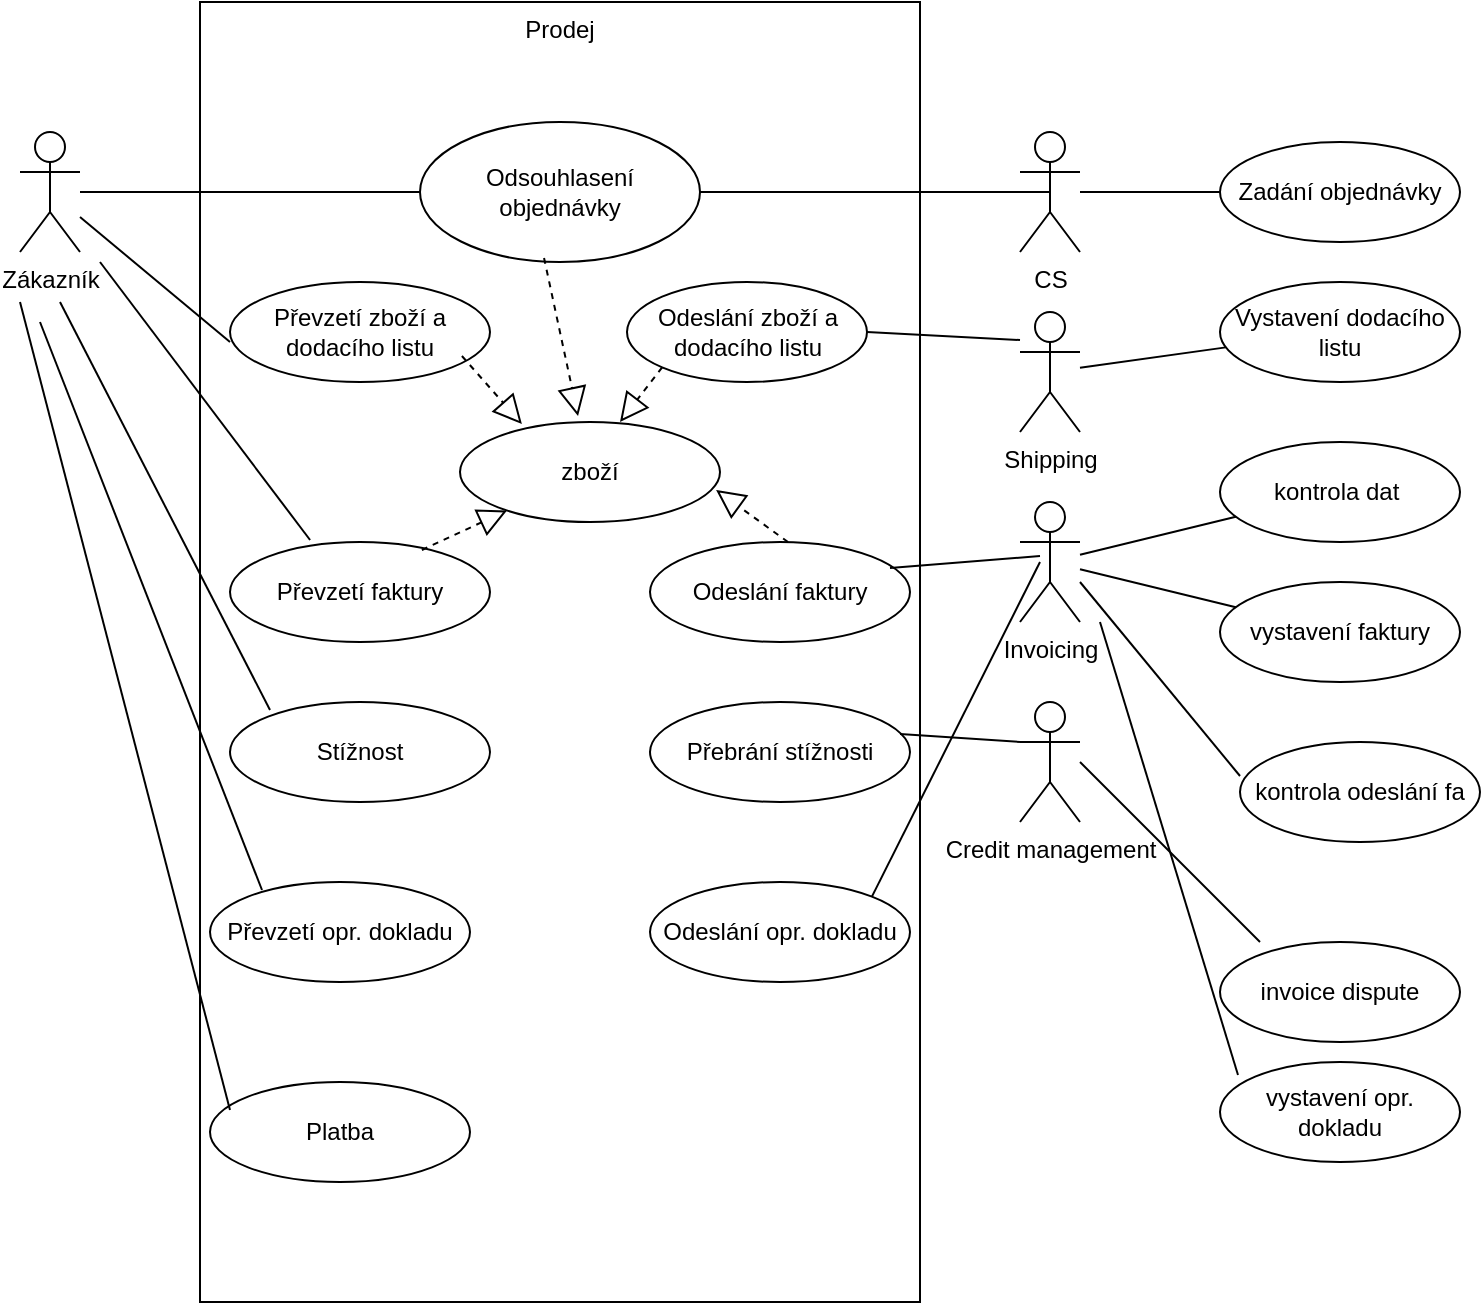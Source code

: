 <mxfile version="25.0.3">
  <diagram name="Stránka-1" id="jqo67n_8dntIajlroJTV">
    <mxGraphModel dx="1434" dy="900" grid="1" gridSize="10" guides="1" tooltips="1" connect="1" arrows="1" fold="1" page="1" pageScale="1" pageWidth="827" pageHeight="1169" background="#FFFFFF" math="0" shadow="0">
      <root>
        <mxCell id="0" />
        <mxCell id="1" parent="0" />
        <mxCell id="RUk4_OGxLVx2qCb488xx-5" value="Prodej" style="html=1;whiteSpace=wrap;horizontal=1;verticalAlign=top;" vertex="1" parent="1">
          <mxGeometry x="140" y="20" width="360" height="650" as="geometry" />
        </mxCell>
        <mxCell id="_SmTZkAmCU5QlVaPjLsI-5" value="" style="edgeStyle=orthogonalEdgeStyle;rounded=0;orthogonalLoop=1;jettySize=auto;html=1;endArrow=none;endFill=0;" parent="1" source="_SmTZkAmCU5QlVaPjLsI-1" target="_SmTZkAmCU5QlVaPjLsI-3" edge="1">
          <mxGeometry relative="1" as="geometry" />
        </mxCell>
        <object label="Zákazník" Zákazník="" id="_SmTZkAmCU5QlVaPjLsI-1">
          <mxCell style="shape=umlActor;verticalLabelPosition=bottom;verticalAlign=top;html=1;" parent="1" vertex="1">
            <mxGeometry x="50" y="85" width="30" height="60" as="geometry" />
          </mxCell>
        </object>
        <mxCell id="_SmTZkAmCU5QlVaPjLsI-3" value="Odsouhlasení objednávky" style="ellipse;whiteSpace=wrap;html=1;" parent="1" vertex="1">
          <mxGeometry x="250" y="80" width="140" height="70" as="geometry" />
        </mxCell>
        <mxCell id="_SmTZkAmCU5QlVaPjLsI-6" style="edgeStyle=orthogonalEdgeStyle;rounded=0;orthogonalLoop=1;jettySize=auto;html=1;exitX=0.5;exitY=0.5;exitDx=0;exitDy=0;exitPerimeter=0;entryX=1;entryY=0.5;entryDx=0;entryDy=0;endArrow=none;endFill=0;" parent="1" source="_SmTZkAmCU5QlVaPjLsI-4" target="_SmTZkAmCU5QlVaPjLsI-3" edge="1">
          <mxGeometry relative="1" as="geometry" />
        </mxCell>
        <mxCell id="_SmTZkAmCU5QlVaPjLsI-4" value="CS" style="shape=umlActor;verticalLabelPosition=bottom;verticalAlign=top;html=1;" parent="1" vertex="1">
          <mxGeometry x="550" y="85" width="30" height="60" as="geometry" />
        </mxCell>
        <mxCell id="_SmTZkAmCU5QlVaPjLsI-7" value="Převzetí zboží a dodacího listu" style="ellipse;whiteSpace=wrap;html=1;" parent="1" vertex="1">
          <mxGeometry x="155" y="160" width="130" height="50" as="geometry" />
        </mxCell>
        <mxCell id="_SmTZkAmCU5QlVaPjLsI-8" value="Odeslání zboží a dodacího listu" style="ellipse;whiteSpace=wrap;html=1;" parent="1" vertex="1">
          <mxGeometry x="353.5" y="160" width="120" height="50" as="geometry" />
        </mxCell>
        <mxCell id="_SmTZkAmCU5QlVaPjLsI-9" value="zboží" style="ellipse;whiteSpace=wrap;html=1;" parent="1" vertex="1">
          <mxGeometry x="270" y="230" width="130" height="50" as="geometry" />
        </mxCell>
        <mxCell id="_SmTZkAmCU5QlVaPjLsI-10" value="Převzetí faktury" style="ellipse;whiteSpace=wrap;html=1;" parent="1" vertex="1">
          <mxGeometry x="155" y="290" width="130" height="50" as="geometry" />
        </mxCell>
        <mxCell id="_SmTZkAmCU5QlVaPjLsI-11" value="Odeslání faktury" style="ellipse;whiteSpace=wrap;html=1;" parent="1" vertex="1">
          <mxGeometry x="365" y="290" width="130" height="50" as="geometry" />
        </mxCell>
        <mxCell id="_SmTZkAmCU5QlVaPjLsI-12" value="Platba" style="ellipse;whiteSpace=wrap;html=1;" parent="1" vertex="1">
          <mxGeometry x="145" y="560" width="130" height="50" as="geometry" />
        </mxCell>
        <mxCell id="_SmTZkAmCU5QlVaPjLsI-13" value="Stížnost&lt;span style=&quot;color: rgba(0, 0, 0, 0); font-family: monospace; font-size: 0px; text-align: start; text-wrap-mode: nowrap;&quot;&gt;%3CmxGraphModel%3E%3Croot%3E%3CmxCell%20id%3D%220%22%2F%3E%3CmxCell%20id%3D%221%22%20parent%3D%220%22%2F%3E%3CmxCell%20id%3D%222%22%20value%3D%22P%C5%99evzet%C3%AD%20faktury%22%20style%3D%22ellipse%3BwhiteSpace%3Dwrap%3Bhtml%3D1%3B%22%20vertex%3D%221%22%20parent%3D%221%22%3E%3CmxGeometry%20x%3D%22100%22%20y%3D%22290%22%20width%3D%22130%22%20height%3D%2250%22%20as%3D%22geometry%22%2F%3E%3C%2FmxCell%3E%3C%2Froot%3E%3C%2FmxGraphModel%3E&lt;/span&gt;" style="ellipse;whiteSpace=wrap;html=1;" parent="1" vertex="1">
          <mxGeometry x="155" y="370" width="130" height="50" as="geometry" />
        </mxCell>
        <mxCell id="_SmTZkAmCU5QlVaPjLsI-14" value="Přebrání stížnosti" style="ellipse;whiteSpace=wrap;html=1;" parent="1" vertex="1">
          <mxGeometry x="365" y="370" width="130" height="50" as="geometry" />
        </mxCell>
        <mxCell id="_SmTZkAmCU5QlVaPjLsI-15" value="Odeslání opr. dokladu" style="ellipse;whiteSpace=wrap;html=1;" parent="1" vertex="1">
          <mxGeometry x="365" y="460" width="130" height="50" as="geometry" />
        </mxCell>
        <mxCell id="_SmTZkAmCU5QlVaPjLsI-16" value="Převzetí opr. dokladu" style="ellipse;whiteSpace=wrap;html=1;" parent="1" vertex="1">
          <mxGeometry x="145" y="460" width="130" height="50" as="geometry" />
        </mxCell>
        <mxCell id="_SmTZkAmCU5QlVaPjLsI-17" value="Shipping" style="shape=umlActor;verticalLabelPosition=bottom;verticalAlign=top;html=1;" parent="1" vertex="1">
          <mxGeometry x="550" y="175" width="30" height="60" as="geometry" />
        </mxCell>
        <mxCell id="_SmTZkAmCU5QlVaPjLsI-24" value="Invoicing" style="shape=umlActor;verticalLabelPosition=bottom;verticalAlign=top;html=1;" parent="1" vertex="1">
          <mxGeometry x="550" y="270" width="30" height="60" as="geometry" />
        </mxCell>
        <mxCell id="_SmTZkAmCU5QlVaPjLsI-26" value="Credit management" style="shape=umlActor;verticalLabelPosition=bottom;verticalAlign=top;html=1;" parent="1" vertex="1">
          <mxGeometry x="550" y="370" width="30" height="60" as="geometry" />
        </mxCell>
        <mxCell id="_SmTZkAmCU5QlVaPjLsI-30" value="" style="rounded=0;orthogonalLoop=1;jettySize=auto;html=1;endArrow=none;endFill=0;" parent="1" source="_SmTZkAmCU5QlVaPjLsI-1" edge="1">
          <mxGeometry relative="1" as="geometry">
            <mxPoint x="100" y="140" as="sourcePoint" />
            <mxPoint x="155" y="190" as="targetPoint" />
          </mxGeometry>
        </mxCell>
        <mxCell id="_SmTZkAmCU5QlVaPjLsI-31" value="" style="rounded=0;orthogonalLoop=1;jettySize=auto;html=1;endArrow=none;endFill=0;entryX=0.308;entryY=-0.02;entryDx=0;entryDy=0;entryPerimeter=0;" parent="1" target="_SmTZkAmCU5QlVaPjLsI-10" edge="1">
          <mxGeometry relative="1" as="geometry">
            <mxPoint x="90" y="150" as="sourcePoint" />
            <mxPoint x="145" y="230" as="targetPoint" />
          </mxGeometry>
        </mxCell>
        <mxCell id="_SmTZkAmCU5QlVaPjLsI-32" value="" style="rounded=0;orthogonalLoop=1;jettySize=auto;html=1;endArrow=none;endFill=0;entryX=0.308;entryY=-0.02;entryDx=0;entryDy=0;entryPerimeter=0;" parent="1" edge="1">
          <mxGeometry relative="1" as="geometry">
            <mxPoint x="70" y="170" as="sourcePoint" />
            <mxPoint x="175" y="374" as="targetPoint" />
          </mxGeometry>
        </mxCell>
        <mxCell id="_SmTZkAmCU5QlVaPjLsI-33" value="" style="rounded=0;orthogonalLoop=1;jettySize=auto;html=1;endArrow=none;endFill=0;entryX=0.2;entryY=0.08;entryDx=0;entryDy=0;entryPerimeter=0;" parent="1" target="_SmTZkAmCU5QlVaPjLsI-16" edge="1">
          <mxGeometry relative="1" as="geometry">
            <mxPoint x="60" y="180" as="sourcePoint" />
            <mxPoint x="165" y="460" as="targetPoint" />
          </mxGeometry>
        </mxCell>
        <mxCell id="_SmTZkAmCU5QlVaPjLsI-34" value="" style="rounded=0;orthogonalLoop=1;jettySize=auto;html=1;endArrow=none;endFill=0;entryX=0.2;entryY=0.08;entryDx=0;entryDy=0;entryPerimeter=0;" parent="1" edge="1">
          <mxGeometry relative="1" as="geometry">
            <mxPoint x="50" y="170" as="sourcePoint" />
            <mxPoint x="155" y="574" as="targetPoint" />
          </mxGeometry>
        </mxCell>
        <mxCell id="_SmTZkAmCU5QlVaPjLsI-35" value="" style="rounded=0;orthogonalLoop=1;jettySize=auto;html=1;endArrow=none;endFill=0;exitX=0.067;exitY=0.867;exitDx=0;exitDy=0;exitPerimeter=0;entryX=1;entryY=0.5;entryDx=0;entryDy=0;" parent="1" target="_SmTZkAmCU5QlVaPjLsI-8" edge="1">
          <mxGeometry relative="1" as="geometry">
            <mxPoint x="550" y="189.02" as="sourcePoint" />
            <mxPoint x="466.03" y="230" as="targetPoint" />
          </mxGeometry>
        </mxCell>
        <mxCell id="_SmTZkAmCU5QlVaPjLsI-36" value="" style="rounded=0;orthogonalLoop=1;jettySize=auto;html=1;endArrow=none;endFill=0;exitX=0.067;exitY=0.867;exitDx=0;exitDy=0;exitPerimeter=0;entryX=1;entryY=0.5;entryDx=0;entryDy=0;" parent="1" edge="1">
          <mxGeometry relative="1" as="geometry">
            <mxPoint x="560" y="297.01" as="sourcePoint" />
            <mxPoint x="485" y="302.99" as="targetPoint" />
          </mxGeometry>
        </mxCell>
        <mxCell id="_SmTZkAmCU5QlVaPjLsI-37" value="" style="rounded=0;orthogonalLoop=1;jettySize=auto;html=1;endArrow=none;endFill=0;entryX=1;entryY=0.5;entryDx=0;entryDy=0;exitX=0;exitY=0.333;exitDx=0;exitDy=0;exitPerimeter=0;" parent="1" source="_SmTZkAmCU5QlVaPjLsI-26" edge="1">
          <mxGeometry relative="1" as="geometry">
            <mxPoint x="540" y="380" as="sourcePoint" />
            <mxPoint x="490" y="385.98" as="targetPoint" />
          </mxGeometry>
        </mxCell>
        <mxCell id="_SmTZkAmCU5QlVaPjLsI-38" value="" style="rounded=0;orthogonalLoop=1;jettySize=auto;html=1;endArrow=none;endFill=0;entryX=1;entryY=0;entryDx=0;entryDy=0;" parent="1" target="_SmTZkAmCU5QlVaPjLsI-15" edge="1">
          <mxGeometry relative="1" as="geometry">
            <mxPoint x="560" y="300" as="sourcePoint" />
            <mxPoint x="485" y="317.99" as="targetPoint" />
          </mxGeometry>
        </mxCell>
        <mxCell id="_SmTZkAmCU5QlVaPjLsI-40" value="" style="endArrow=block;dashed=1;endFill=0;endSize=12;html=1;rounded=0;entryX=0.985;entryY=0.68;entryDx=0;entryDy=0;entryPerimeter=0;" parent="1" target="_SmTZkAmCU5QlVaPjLsI-9" edge="1">
          <mxGeometry width="160" relative="1" as="geometry">
            <mxPoint x="434" y="290" as="sourcePoint" />
            <mxPoint x="414" y="250" as="targetPoint" />
          </mxGeometry>
        </mxCell>
        <mxCell id="_SmTZkAmCU5QlVaPjLsI-41" value="" style="endArrow=block;dashed=1;endFill=0;endSize=12;html=1;rounded=0;exitX=0.738;exitY=0.08;exitDx=0;exitDy=0;exitPerimeter=0;" parent="1" source="_SmTZkAmCU5QlVaPjLsI-10" target="_SmTZkAmCU5QlVaPjLsI-9" edge="1">
          <mxGeometry width="160" relative="1" as="geometry">
            <mxPoint x="455.5" y="256" as="sourcePoint" />
            <mxPoint x="404.5" y="230" as="targetPoint" />
          </mxGeometry>
        </mxCell>
        <mxCell id="_SmTZkAmCU5QlVaPjLsI-43" value="" style="endArrow=block;dashed=1;endFill=0;endSize=12;html=1;rounded=0;exitX=0.892;exitY=0.74;exitDx=0;exitDy=0;exitPerimeter=0;entryX=0.238;entryY=0.02;entryDx=0;entryDy=0;entryPerimeter=0;" parent="1" source="_SmTZkAmCU5QlVaPjLsI-7" target="_SmTZkAmCU5QlVaPjLsI-9" edge="1">
          <mxGeometry width="160" relative="1" as="geometry">
            <mxPoint x="285" y="190" as="sourcePoint" />
            <mxPoint x="328" y="170" as="targetPoint" />
          </mxGeometry>
        </mxCell>
        <mxCell id="_SmTZkAmCU5QlVaPjLsI-44" value="" style="endArrow=block;dashed=1;endFill=0;endSize=12;html=1;rounded=0;exitX=0;exitY=1;exitDx=0;exitDy=0;" parent="1" source="_SmTZkAmCU5QlVaPjLsI-8" edge="1">
          <mxGeometry width="160" relative="1" as="geometry">
            <mxPoint x="295" y="200" as="sourcePoint" />
            <mxPoint x="350" y="230" as="targetPoint" />
          </mxGeometry>
        </mxCell>
        <mxCell id="_SmTZkAmCU5QlVaPjLsI-47" value="" style="endArrow=block;dashed=1;endFill=0;endSize=12;html=1;rounded=0;entryX=0.454;entryY=-0.06;entryDx=0;entryDy=0;entryPerimeter=0;exitX=0.443;exitY=0.971;exitDx=0;exitDy=0;exitPerimeter=0;" parent="1" source="_SmTZkAmCU5QlVaPjLsI-3" target="_SmTZkAmCU5QlVaPjLsI-9" edge="1">
          <mxGeometry width="160" relative="1" as="geometry">
            <mxPoint x="311" y="160" as="sourcePoint" />
            <mxPoint x="311" y="241" as="targetPoint" />
          </mxGeometry>
        </mxCell>
        <mxCell id="_SmTZkAmCU5QlVaPjLsI-56" value="" style="edgeStyle=orthogonalEdgeStyle;rounded=0;orthogonalLoop=1;jettySize=auto;html=1;endArrow=none;endFill=0;" parent="1" source="_SmTZkAmCU5QlVaPjLsI-48" target="_SmTZkAmCU5QlVaPjLsI-4" edge="1">
          <mxGeometry relative="1" as="geometry" />
        </mxCell>
        <mxCell id="_SmTZkAmCU5QlVaPjLsI-48" value="Zadání objednávky" style="ellipse;whiteSpace=wrap;html=1;" parent="1" vertex="1">
          <mxGeometry x="650" y="90" width="120" height="50" as="geometry" />
        </mxCell>
        <mxCell id="_SmTZkAmCU5QlVaPjLsI-57" value="" style="rounded=0;orthogonalLoop=1;jettySize=auto;html=1;endArrow=none;endFill=0;" parent="1" source="_SmTZkAmCU5QlVaPjLsI-49" target="_SmTZkAmCU5QlVaPjLsI-17" edge="1">
          <mxGeometry relative="1" as="geometry" />
        </mxCell>
        <mxCell id="_SmTZkAmCU5QlVaPjLsI-49" value="Vystavení dodacího listu" style="ellipse;whiteSpace=wrap;html=1;" parent="1" vertex="1">
          <mxGeometry x="650" y="160" width="120" height="50" as="geometry" />
        </mxCell>
        <mxCell id="_SmTZkAmCU5QlVaPjLsI-58" value="" style="rounded=0;orthogonalLoop=1;jettySize=auto;html=1;endArrow=none;endFill=0;" parent="1" source="_SmTZkAmCU5QlVaPjLsI-50" target="_SmTZkAmCU5QlVaPjLsI-24" edge="1">
          <mxGeometry relative="1" as="geometry" />
        </mxCell>
        <mxCell id="_SmTZkAmCU5QlVaPjLsI-50" value="kontrola dat&amp;nbsp;" style="ellipse;whiteSpace=wrap;html=1;" parent="1" vertex="1">
          <mxGeometry x="650" y="240" width="120" height="50" as="geometry" />
        </mxCell>
        <mxCell id="_SmTZkAmCU5QlVaPjLsI-59" value="" style="rounded=0;orthogonalLoop=1;jettySize=auto;html=1;endArrow=none;endFill=0;" parent="1" source="_SmTZkAmCU5QlVaPjLsI-51" target="_SmTZkAmCU5QlVaPjLsI-24" edge="1">
          <mxGeometry relative="1" as="geometry" />
        </mxCell>
        <mxCell id="_SmTZkAmCU5QlVaPjLsI-51" value="vystavení faktury" style="ellipse;whiteSpace=wrap;html=1;" parent="1" vertex="1">
          <mxGeometry x="650" y="310" width="120" height="50" as="geometry" />
        </mxCell>
        <mxCell id="_SmTZkAmCU5QlVaPjLsI-63" value="" style="rounded=0;orthogonalLoop=1;jettySize=auto;html=1;endArrow=none;endFill=0;" parent="1" edge="1">
          <mxGeometry relative="1" as="geometry">
            <mxPoint x="670" y="490" as="sourcePoint" />
            <mxPoint x="580" y="400" as="targetPoint" />
          </mxGeometry>
        </mxCell>
        <mxCell id="_SmTZkAmCU5QlVaPjLsI-53" value="invoice dispute" style="ellipse;whiteSpace=wrap;html=1;" parent="1" vertex="1">
          <mxGeometry x="650" y="490" width="120" height="50" as="geometry" />
        </mxCell>
        <mxCell id="_SmTZkAmCU5QlVaPjLsI-54" value="vystavení opr. dokladu" style="ellipse;whiteSpace=wrap;html=1;" parent="1" vertex="1">
          <mxGeometry x="650" y="550" width="120" height="50" as="geometry" />
        </mxCell>
        <mxCell id="_SmTZkAmCU5QlVaPjLsI-55" value="kontrola odeslání fa" style="ellipse;whiteSpace=wrap;html=1;" parent="1" vertex="1">
          <mxGeometry x="660" y="390" width="120" height="50" as="geometry" />
        </mxCell>
        <mxCell id="_SmTZkAmCU5QlVaPjLsI-61" value="" style="rounded=0;orthogonalLoop=1;jettySize=auto;html=1;endArrow=none;endFill=0;exitX=0;exitY=0.34;exitDx=0;exitDy=0;exitPerimeter=0;" parent="1" edge="1" source="_SmTZkAmCU5QlVaPjLsI-55">
          <mxGeometry relative="1" as="geometry">
            <mxPoint x="669" y="436.5" as="sourcePoint" />
            <mxPoint x="580" y="310" as="targetPoint" />
          </mxGeometry>
        </mxCell>
        <mxCell id="_SmTZkAmCU5QlVaPjLsI-64" value="" style="rounded=0;orthogonalLoop=1;jettySize=auto;html=1;endArrow=none;endFill=0;exitX=0.075;exitY=0.26;exitDx=0;exitDy=0;exitPerimeter=0;" parent="1" edge="1">
          <mxGeometry relative="1" as="geometry">
            <mxPoint x="659" y="556.5" as="sourcePoint" />
            <mxPoint x="590" y="330" as="targetPoint" />
          </mxGeometry>
        </mxCell>
      </root>
    </mxGraphModel>
  </diagram>
</mxfile>
